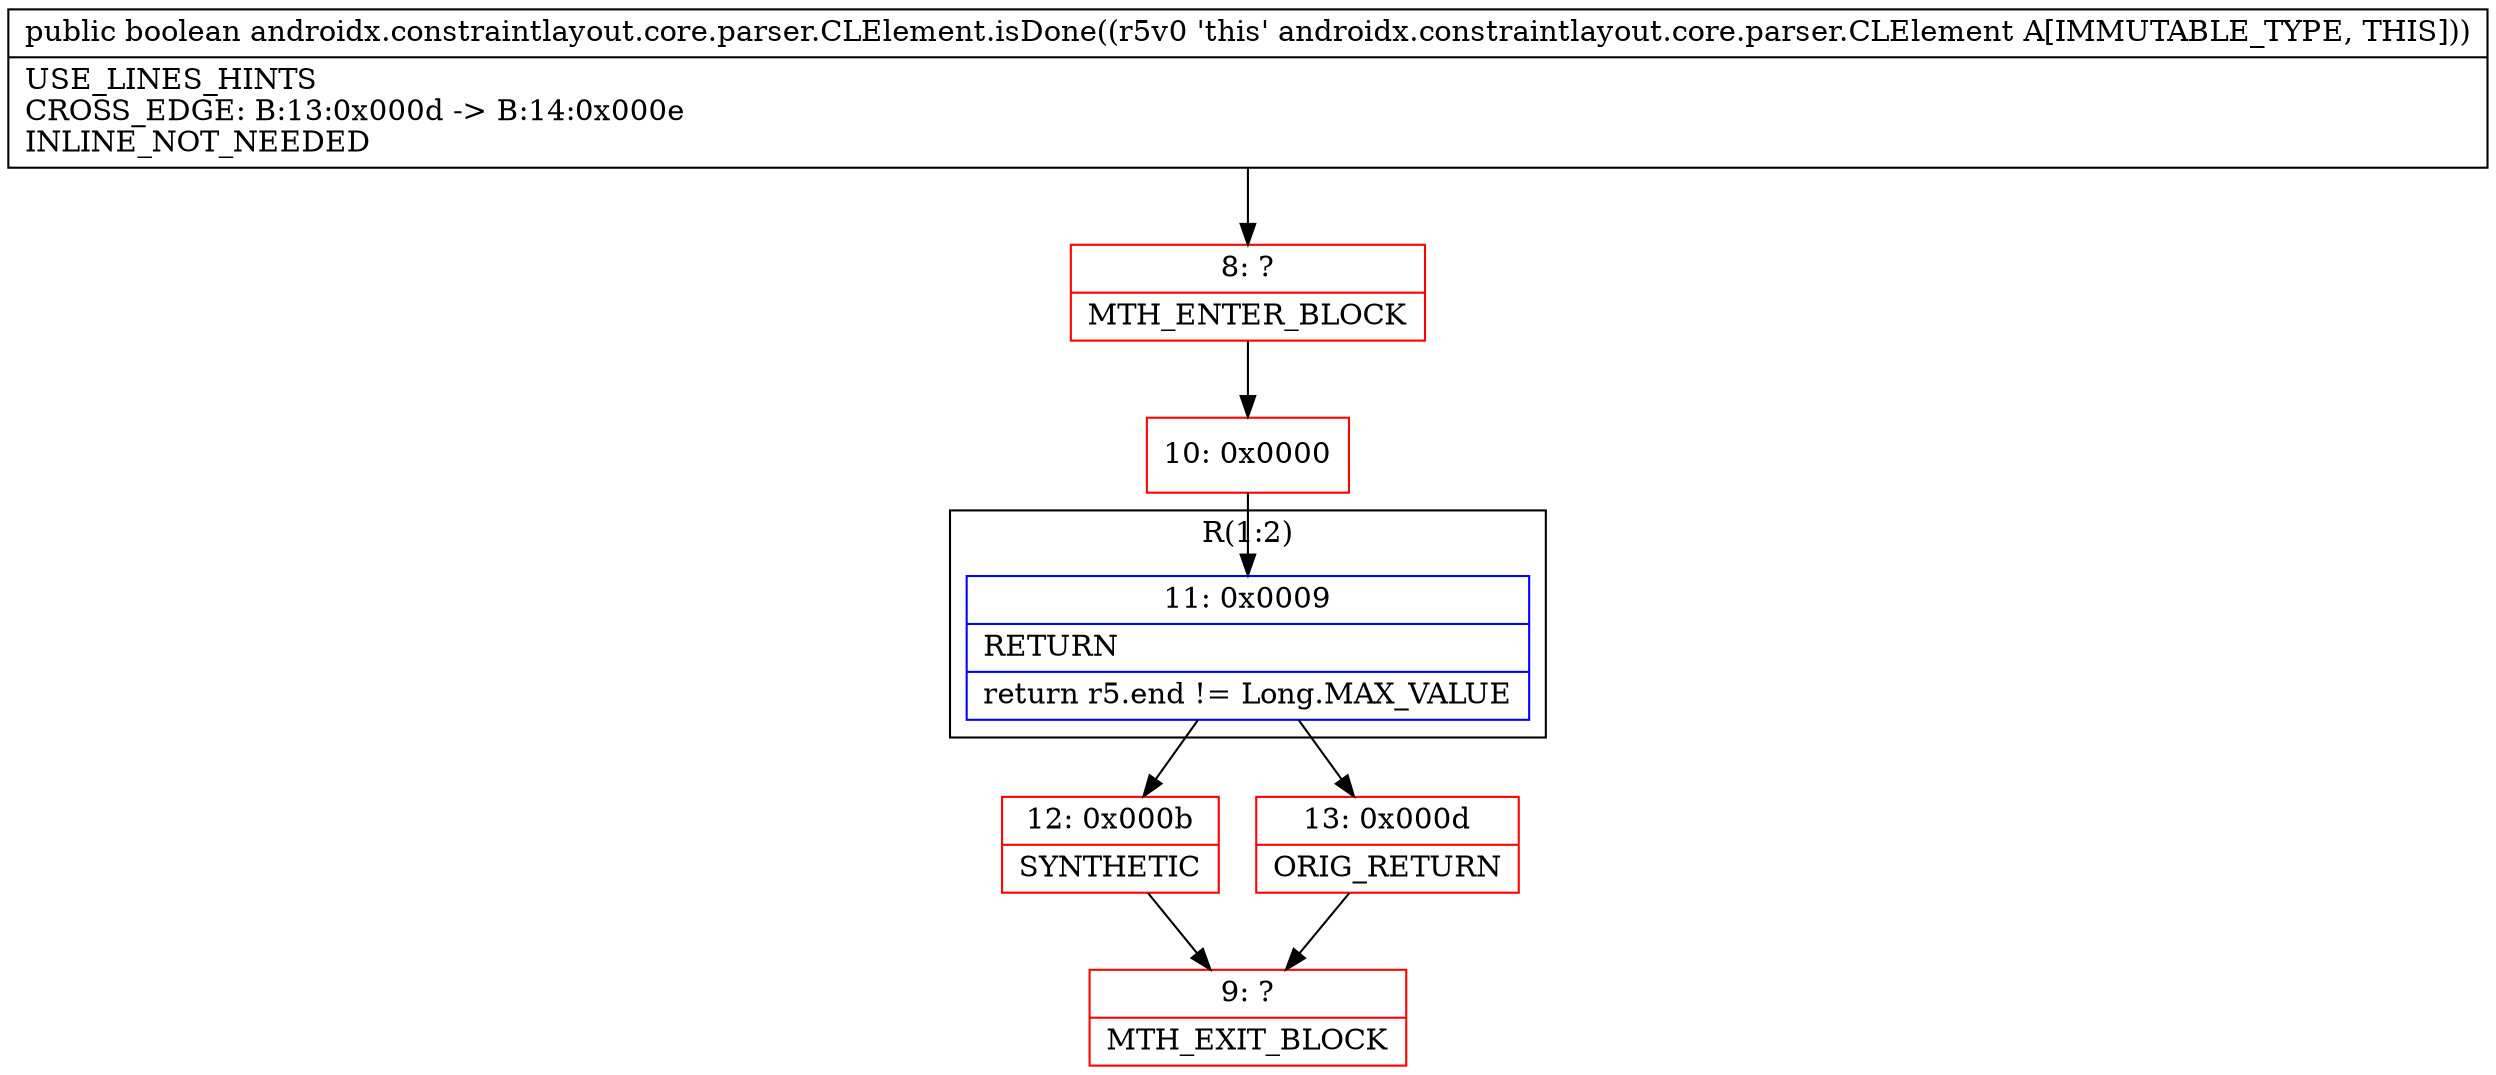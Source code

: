 digraph "CFG forandroidx.constraintlayout.core.parser.CLElement.isDone()Z" {
subgraph cluster_Region_552350554 {
label = "R(1:2)";
node [shape=record,color=blue];
Node_11 [shape=record,label="{11\:\ 0x0009|RETURN\l|return r5.end != Long.MAX_VALUE\l}"];
}
Node_8 [shape=record,color=red,label="{8\:\ ?|MTH_ENTER_BLOCK\l}"];
Node_10 [shape=record,color=red,label="{10\:\ 0x0000}"];
Node_12 [shape=record,color=red,label="{12\:\ 0x000b|SYNTHETIC\l}"];
Node_9 [shape=record,color=red,label="{9\:\ ?|MTH_EXIT_BLOCK\l}"];
Node_13 [shape=record,color=red,label="{13\:\ 0x000d|ORIG_RETURN\l}"];
MethodNode[shape=record,label="{public boolean androidx.constraintlayout.core.parser.CLElement.isDone((r5v0 'this' androidx.constraintlayout.core.parser.CLElement A[IMMUTABLE_TYPE, THIS]))  | USE_LINES_HINTS\lCROSS_EDGE: B:13:0x000d \-\> B:14:0x000e\lINLINE_NOT_NEEDED\l}"];
MethodNode -> Node_8;Node_11 -> Node_12;
Node_11 -> Node_13;
Node_8 -> Node_10;
Node_10 -> Node_11;
Node_12 -> Node_9;
Node_13 -> Node_9;
}

